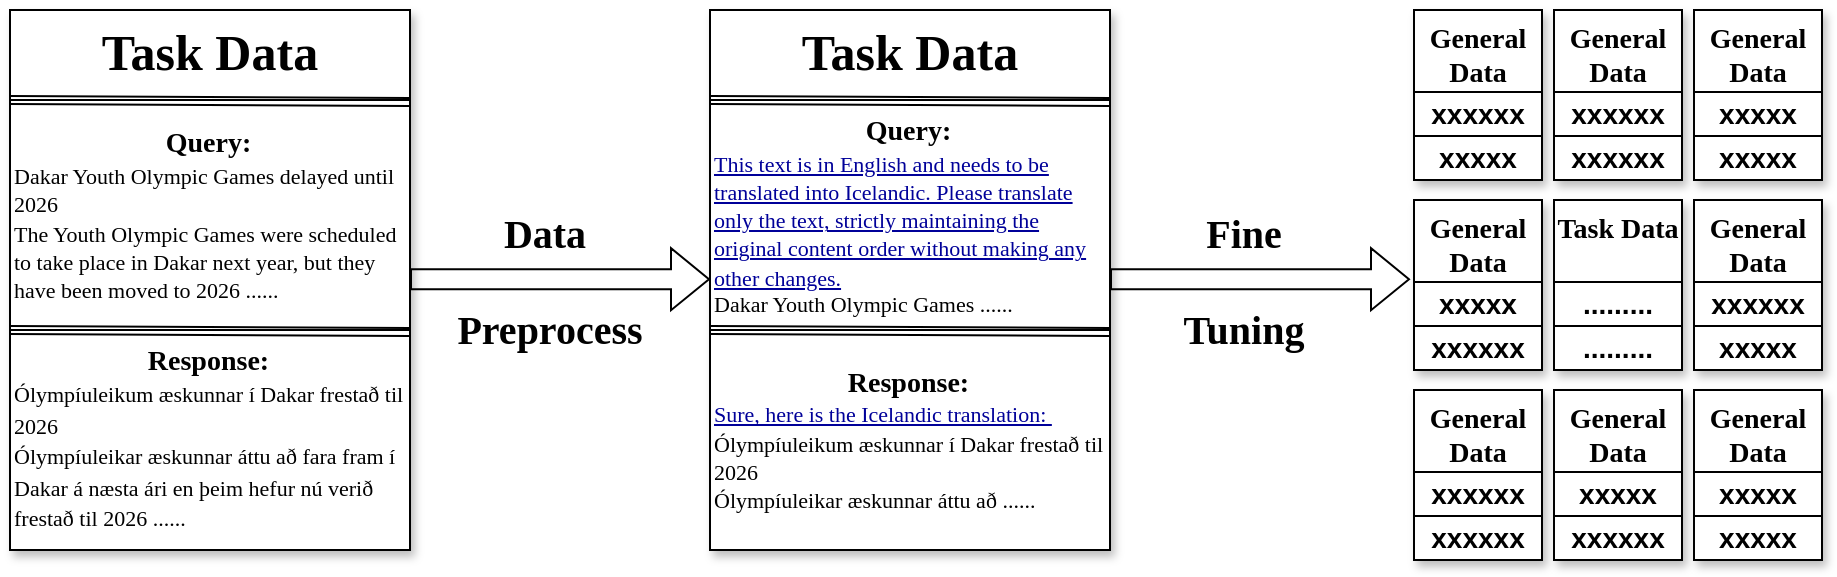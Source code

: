 <mxfile version="24.2.0" type="github">
  <diagram name="第 1 页" id="p_iAi44Ry-NSHgKV5wpp">
    <mxGraphModel dx="1002" dy="569" grid="1" gridSize="10" guides="1" tooltips="1" connect="1" arrows="1" fold="1" page="1" pageScale="1" pageWidth="827" pageHeight="1169" math="0" shadow="0">
      <root>
        <mxCell id="0" />
        <mxCell id="1" parent="0" />
        <mxCell id="bFsspwIS_Gko53YMK19D-11" value="&lt;font style=&quot;font-size: 20px;&quot;&gt;&lt;span style=&quot;font-size: 20px;&quot;&gt;Data&amp;nbsp;&lt;/span&gt;&lt;/font&gt;&lt;div style=&quot;font-size: 20px;&quot;&gt;&lt;font style=&quot;font-size: 20px;&quot;&gt;&lt;span style=&quot;font-size: 20px;&quot;&gt;&lt;br style=&quot;font-size: 20px;&quot;&gt;&lt;/span&gt;&lt;/font&gt;&lt;/div&gt;&lt;div style=&quot;font-size: 20px;&quot;&gt;&lt;font style=&quot;font-size: 20px;&quot;&gt;&lt;span style=&quot;font-size: 20px;&quot;&gt;Preprocess&lt;/span&gt;&lt;/font&gt;&lt;/div&gt;" style="rounded=0;whiteSpace=wrap;html=1;strokeColor=none;fontFamily=Tahoma;fontSize=20;fontStyle=1" vertex="1" parent="1">
          <mxGeometry x="280" y="330" width="120" height="10" as="geometry" />
        </mxCell>
        <mxCell id="bFsspwIS_Gko53YMK19D-1" value="&lt;b style=&quot;font-size: 25px;&quot;&gt;&lt;font style=&quot;font-size: 25px; font-style: normal;&quot;&gt;Task Data&lt;/font&gt;&lt;/b&gt;" style="shape=note;size=0;whiteSpace=wrap;html=1;align=center;verticalAlign=top;fontSize=25;fontFamily=Georgia;shadow=1;fontStyle=2;strokeColor=#000000;strokeWidth=1;" vertex="1" parent="1">
          <mxGeometry x="70" y="200" width="200" height="270" as="geometry" />
        </mxCell>
        <mxCell id="bFsspwIS_Gko53YMK19D-2" value="&lt;div style=&quot;text-align: center; font-size: 14px;&quot;&gt;&lt;span style=&quot;background-color: initial;&quot;&gt;&lt;b&gt;&lt;font style=&quot;font-size: 14px;&quot;&gt;Query&lt;/font&gt;:&amp;nbsp;&lt;/b&gt;&lt;/span&gt;&lt;/div&gt;&lt;div style=&quot;font-size: 11px; line-height: 130%;&quot;&gt;&lt;font style=&quot;font-size: 11px;&quot;&gt;Dakar Youth Olympic Games delayed until 2026&lt;/font&gt;&lt;/div&gt;&lt;div style=&quot;font-size: 11px; line-height: 130%;&quot;&gt;&lt;font style=&quot;font-size: 11px;&quot;&gt;The Youth Olympic Games were scheduled to take place in Dakar next year, but they have been moved to 2026 ......&lt;/font&gt;&lt;/div&gt;" style="whiteSpace=wrap;html=1;align=left;fontFamily=Comic Sans MS;textShadow=0;strokeColor=default;strokeWidth=1;verticalAlign=middle;" vertex="1" parent="1">
          <mxGeometry x="70" y="245" width="200" height="115" as="geometry" />
        </mxCell>
        <mxCell id="bFsspwIS_Gko53YMK19D-3" value="&lt;div style=&quot;text-align: center;&quot;&gt;&lt;b style=&quot;font-size: 14px; font-family: &amp;quot;Comic Sans MS&amp;quot;; background-color: initial;&quot;&gt;Response:&amp;nbsp;&lt;/b&gt;&lt;/div&gt;&lt;div style=&quot;line-height: 130%;&quot;&gt;&lt;font face=&quot;Comic Sans MS&quot;&gt;&lt;span style=&quot;font-size: 11px;&quot;&gt;Ólympíuleikum æskunnar í Dakar frestað til 2026&lt;/span&gt;&lt;/font&gt;&lt;/div&gt;&lt;div style=&quot;line-height: 130%;&quot;&gt;&lt;font face=&quot;Comic Sans MS&quot;&gt;&lt;span style=&quot;font-size: 11px;&quot;&gt;Ólympíuleikar æskunnar áttu að fara fram í Dakar á næsta ári en þeim hefur nú verið frestað til 2026 ......&lt;/span&gt;&lt;/font&gt;&lt;br&gt;&lt;/div&gt;" style="whiteSpace=wrap;html=1;align=left;textShadow=0;" vertex="1" parent="1">
          <mxGeometry x="70" y="360" width="200" height="110" as="geometry" />
        </mxCell>
        <mxCell id="bFsspwIS_Gko53YMK19D-4" value="" style="shape=link;html=1;rounded=0;entryX=1;entryY=1;entryDx=0;entryDy=0;strokeColor=default;labelBackgroundColor=#000000;" edge="1" parent="1">
          <mxGeometry width="100" relative="1" as="geometry">
            <mxPoint x="70" y="245" as="sourcePoint" />
            <mxPoint x="270" y="246" as="targetPoint" />
          </mxGeometry>
        </mxCell>
        <mxCell id="bFsspwIS_Gko53YMK19D-5" value="" style="shape=link;html=1;rounded=0;entryX=1;entryY=1;entryDx=0;entryDy=0;strokeColor=default;labelBackgroundColor=#000000;" edge="1" parent="1">
          <mxGeometry width="100" relative="1" as="geometry">
            <mxPoint x="70" y="360" as="sourcePoint" />
            <mxPoint x="270" y="361" as="targetPoint" />
          </mxGeometry>
        </mxCell>
        <mxCell id="bFsspwIS_Gko53YMK19D-8" value="&lt;b style=&quot;font-size: 25px;&quot;&gt;&lt;font style=&quot;font-size: 25px; font-style: normal;&quot;&gt;Task Data&lt;/font&gt;&lt;/b&gt;" style="shape=note;size=0;whiteSpace=wrap;html=1;align=center;verticalAlign=top;fontSize=25;fontFamily=Georgia;shadow=1;fontStyle=2;strokeColor=#000000;strokeWidth=1;" vertex="1" parent="1">
          <mxGeometry x="420" y="200" width="200" height="270" as="geometry" />
        </mxCell>
        <mxCell id="bFsspwIS_Gko53YMK19D-9" value="&lt;div style=&quot;text-align: center; font-size: 11px;&quot;&gt;&lt;span style=&quot;background-color: initial; font-size: 11px;&quot;&gt;&lt;b style=&quot;font-size: 14px;&quot;&gt;&lt;font style=&quot;font-size: 14px;&quot;&gt;&lt;font style=&quot;font-size: 14px;&quot;&gt;Query&lt;/font&gt;:&amp;nbsp;&lt;/font&gt;&lt;/b&gt;&lt;/span&gt;&lt;/div&gt;&lt;div style=&quot;font-size: 11px; line-height: 130%;&quot;&gt;&lt;font color=&quot;#000099&quot; style=&quot;font-size: 11px;&quot;&gt;&lt;span style=&quot;font-size: 11px;&quot;&gt;&lt;u&gt;This text is in English and needs to be translated into Icelandic. Please translate only the text, strictly maintaining the original content order without making any other changes.&lt;/u&gt;&lt;/span&gt;&lt;/font&gt;&lt;/div&gt;&lt;div style=&quot;font-size: 11px;&quot;&gt;&lt;font style=&quot;font-size: 11px;&quot;&gt;Dakar Youth Olympic Games ......&lt;/font&gt;&lt;br style=&quot;font-size: 11px;&quot;&gt;&lt;/div&gt;" style="whiteSpace=wrap;html=1;align=left;fontFamily=Comic Sans MS;textShadow=0;strokeColor=default;strokeWidth=1;verticalAlign=middle;fontSize=11;" vertex="1" parent="1">
          <mxGeometry x="420" y="245" width="200" height="115" as="geometry" />
        </mxCell>
        <mxCell id="bFsspwIS_Gko53YMK19D-10" value="&lt;div style=&quot;text-align: center;&quot;&gt;&lt;b style=&quot;font-size: 14px; font-family: &amp;quot;Comic Sans MS&amp;quot;; background-color: initial;&quot;&gt;Response:&amp;nbsp;&lt;/b&gt;&lt;/div&gt;&lt;div style=&quot;font-size: 11px; line-height: 130%;&quot;&gt;&lt;font color=&quot;#000099&quot; style=&quot;font-size: 11px;&quot; face=&quot;Comic Sans MS&quot;&gt;&lt;u style=&quot;&quot;&gt;Sure, here is the Icelandic translation:&amp;nbsp;&lt;/u&gt;&lt;/font&gt;&lt;div style=&quot;line-height: 130%;&quot;&gt;&lt;font style=&quot;font-size: 11px;&quot; face=&quot;Comic Sans MS&quot;&gt;Ólympíuleikum æskunnar í Dakar frestað til 2026&lt;/font&gt;&lt;/div&gt;&lt;div style=&quot;line-height: 130%;&quot;&gt;&lt;font style=&quot;font-size: 11px;&quot; face=&quot;Comic Sans MS&quot;&gt;Ólympíuleikar æskunnar áttu að ......&lt;/font&gt;&lt;br&gt;&lt;/div&gt;&lt;/div&gt;" style="whiteSpace=wrap;html=1;align=left;textShadow=0;" vertex="1" parent="1">
          <mxGeometry x="420" y="360" width="200" height="110" as="geometry" />
        </mxCell>
        <mxCell id="bFsspwIS_Gko53YMK19D-13" value="&lt;b&gt;Fine&lt;/b&gt;&lt;div&gt;&lt;b&gt;&lt;br&gt;&lt;/b&gt;&lt;/div&gt;&lt;div&gt;&lt;b&gt;Tuning&lt;/b&gt;&lt;/div&gt;" style="rounded=0;whiteSpace=wrap;html=1;strokeColor=none;fontFamily=Verdana;fontSize=20;" vertex="1" parent="1">
          <mxGeometry x="627" y="330" width="120" height="10" as="geometry" />
        </mxCell>
        <mxCell id="bFsspwIS_Gko53YMK19D-15" style="edgeStyle=orthogonalEdgeStyle;rounded=0;orthogonalLoop=1;jettySize=auto;html=1;shape=flexArrow;" edge="1" parent="1">
          <mxGeometry relative="1" as="geometry">
            <mxPoint x="770" y="334.58" as="targetPoint" />
            <mxPoint x="620" y="334.58" as="sourcePoint" />
          </mxGeometry>
        </mxCell>
        <mxCell id="bFsspwIS_Gko53YMK19D-17" style="edgeStyle=orthogonalEdgeStyle;rounded=0;orthogonalLoop=1;jettySize=auto;html=1;shape=flexArrow;" edge="1" parent="1">
          <mxGeometry relative="1" as="geometry">
            <mxPoint x="420" y="334.58" as="targetPoint" />
            <mxPoint x="270" y="334.58" as="sourcePoint" />
          </mxGeometry>
        </mxCell>
        <mxCell id="bFsspwIS_Gko53YMK19D-18" value="&lt;b style=&quot;font-size: 14px;&quot;&gt;&lt;font style=&quot;font-style: normal; font-size: 14px;&quot;&gt;General&lt;/font&gt;&lt;/b&gt;&lt;div style=&quot;font-size: 14px;&quot;&gt;&lt;span style=&quot;font-style: normal; font-size: 14px;&quot;&gt;&lt;b style=&quot;font-size: 14px;&quot;&gt;&lt;font style=&quot;font-size: 14px;&quot;&gt;Data&lt;/font&gt;&lt;/b&gt;&lt;/span&gt;&lt;/div&gt;" style="shape=note;size=0;whiteSpace=wrap;html=1;align=center;verticalAlign=top;fontSize=14;fontFamily=Georgia;shadow=1;fontStyle=2;strokeColor=#000000;strokeWidth=1;" vertex="1" parent="1">
          <mxGeometry x="772" y="200" width="64" height="85" as="geometry" />
        </mxCell>
        <mxCell id="bFsspwIS_Gko53YMK19D-25" value="&lt;b style=&quot;font-size: 14px;&quot;&gt;&lt;font style=&quot;font-size: 14px; font-style: normal;&quot;&gt;Task Data&lt;/font&gt;&lt;/b&gt;" style="shape=note;size=0;whiteSpace=wrap;html=1;align=center;verticalAlign=top;fontSize=14;fontFamily=Georgia;shadow=1;fontStyle=2;strokeColor=#000000;strokeWidth=1;" vertex="1" parent="1">
          <mxGeometry x="842" y="295" width="64" height="85" as="geometry" />
        </mxCell>
        <mxCell id="bFsspwIS_Gko53YMK19D-29" value="&lt;b style=&quot;font-size: 14px;&quot;&gt;&lt;font style=&quot;font-style: normal; font-size: 14px;&quot;&gt;General&lt;/font&gt;&lt;/b&gt;&lt;div style=&quot;font-size: 14px;&quot;&gt;&lt;span style=&quot;font-style: normal; font-size: 14px;&quot;&gt;&lt;b style=&quot;font-size: 14px;&quot;&gt;&lt;font style=&quot;font-size: 14px;&quot;&gt;Data&lt;/font&gt;&lt;/b&gt;&lt;/span&gt;&lt;/div&gt;" style="shape=note;size=0;whiteSpace=wrap;html=1;align=center;verticalAlign=top;fontSize=14;fontFamily=Georgia;shadow=1;fontStyle=2;strokeColor=#000000;strokeWidth=1;" vertex="1" parent="1">
          <mxGeometry x="842" y="200" width="64" height="85" as="geometry" />
        </mxCell>
        <mxCell id="bFsspwIS_Gko53YMK19D-30" value="&lt;b style=&quot;font-size: 14px;&quot;&gt;&lt;font style=&quot;font-style: normal; font-size: 14px;&quot;&gt;General&lt;/font&gt;&lt;/b&gt;&lt;div style=&quot;font-size: 14px;&quot;&gt;&lt;span style=&quot;font-style: normal; font-size: 14px;&quot;&gt;&lt;b style=&quot;font-size: 14px;&quot;&gt;&lt;font style=&quot;font-size: 14px;&quot;&gt;Data&lt;/font&gt;&lt;/b&gt;&lt;/span&gt;&lt;/div&gt;" style="shape=note;size=0;whiteSpace=wrap;html=1;align=center;verticalAlign=top;fontSize=14;fontFamily=Georgia;shadow=1;fontStyle=2;strokeColor=#000000;strokeWidth=1;" vertex="1" parent="1">
          <mxGeometry x="912" y="200" width="64" height="85" as="geometry" />
        </mxCell>
        <mxCell id="bFsspwIS_Gko53YMK19D-31" value="&lt;b style=&quot;font-size: 14px;&quot;&gt;&lt;font style=&quot;font-style: normal; font-size: 14px;&quot;&gt;General&lt;/font&gt;&lt;/b&gt;&lt;div style=&quot;font-size: 14px;&quot;&gt;&lt;span style=&quot;font-style: normal; font-size: 14px;&quot;&gt;&lt;b style=&quot;font-size: 14px;&quot;&gt;&lt;font style=&quot;font-size: 14px;&quot;&gt;Data&lt;/font&gt;&lt;/b&gt;&lt;/span&gt;&lt;/div&gt;" style="shape=note;size=0;whiteSpace=wrap;html=1;align=center;verticalAlign=top;fontSize=14;fontFamily=Georgia;shadow=1;fontStyle=2;strokeColor=#000000;strokeWidth=1;" vertex="1" parent="1">
          <mxGeometry x="772" y="295" width="64" height="85" as="geometry" />
        </mxCell>
        <mxCell id="bFsspwIS_Gko53YMK19D-32" value="&lt;b style=&quot;font-size: 14px;&quot;&gt;&lt;font style=&quot;font-style: normal; font-size: 14px;&quot;&gt;General&lt;/font&gt;&lt;/b&gt;&lt;div style=&quot;font-size: 14px;&quot;&gt;&lt;span style=&quot;font-style: normal; font-size: 14px;&quot;&gt;&lt;b style=&quot;font-size: 14px;&quot;&gt;&lt;font style=&quot;font-size: 14px;&quot;&gt;Data&lt;/font&gt;&lt;/b&gt;&lt;/span&gt;&lt;/div&gt;" style="shape=note;size=0;whiteSpace=wrap;html=1;align=center;verticalAlign=top;fontSize=14;fontFamily=Georgia;shadow=1;fontStyle=2;strokeColor=#000000;strokeWidth=1;" vertex="1" parent="1">
          <mxGeometry x="912" y="295" width="64" height="85" as="geometry" />
        </mxCell>
        <mxCell id="bFsspwIS_Gko53YMK19D-33" value="&lt;b style=&quot;font-size: 14px;&quot;&gt;&lt;font style=&quot;font-style: normal; font-size: 14px;&quot;&gt;General&lt;/font&gt;&lt;/b&gt;&lt;div style=&quot;font-size: 14px;&quot;&gt;&lt;span style=&quot;font-style: normal; font-size: 14px;&quot;&gt;&lt;b style=&quot;font-size: 14px;&quot;&gt;&lt;font style=&quot;font-size: 14px;&quot;&gt;Data&lt;/font&gt;&lt;/b&gt;&lt;/span&gt;&lt;/div&gt;" style="shape=note;size=0;whiteSpace=wrap;html=1;align=center;verticalAlign=top;fontSize=14;fontFamily=Georgia;shadow=1;fontStyle=2;strokeColor=#000000;strokeWidth=1;" vertex="1" parent="1">
          <mxGeometry x="772" y="390" width="64" height="85" as="geometry" />
        </mxCell>
        <mxCell id="bFsspwIS_Gko53YMK19D-34" value="&lt;b style=&quot;font-size: 14px;&quot;&gt;&lt;font style=&quot;font-style: normal; font-size: 14px;&quot;&gt;General&lt;/font&gt;&lt;/b&gt;&lt;div style=&quot;font-size: 14px;&quot;&gt;&lt;span style=&quot;font-style: normal; font-size: 14px;&quot;&gt;&lt;b style=&quot;font-size: 14px;&quot;&gt;&lt;font style=&quot;font-size: 14px;&quot;&gt;Data&lt;/font&gt;&lt;/b&gt;&lt;/span&gt;&lt;/div&gt;" style="shape=note;size=0;whiteSpace=wrap;html=1;align=center;verticalAlign=top;fontSize=14;fontFamily=Georgia;shadow=1;fontStyle=2;strokeColor=#000000;strokeWidth=1;" vertex="1" parent="1">
          <mxGeometry x="842" y="390" width="64" height="85" as="geometry" />
        </mxCell>
        <mxCell id="bFsspwIS_Gko53YMK19D-35" value="&lt;b style=&quot;font-size: 14px;&quot;&gt;&lt;font style=&quot;font-style: normal; font-size: 14px;&quot;&gt;General&lt;/font&gt;&lt;/b&gt;&lt;div style=&quot;font-size: 14px;&quot;&gt;&lt;span style=&quot;font-style: normal; font-size: 14px;&quot;&gt;&lt;b style=&quot;font-size: 14px;&quot;&gt;&lt;font style=&quot;font-size: 14px;&quot;&gt;Data&lt;/font&gt;&lt;/b&gt;&lt;/span&gt;&lt;/div&gt;" style="shape=note;size=0;whiteSpace=wrap;html=1;align=center;verticalAlign=top;fontSize=14;fontFamily=Georgia;shadow=1;fontStyle=2;strokeColor=#000000;strokeWidth=1;" vertex="1" parent="1">
          <mxGeometry x="912" y="390" width="64" height="85" as="geometry" />
        </mxCell>
        <mxCell id="bFsspwIS_Gko53YMK19D-36" value="&lt;font style=&quot;font-size: 14px;&quot;&gt;xxxxxx&lt;/font&gt;" style="rounded=0;whiteSpace=wrap;html=1;fontStyle=1;fontFamily=Helvetica;" vertex="1" parent="1">
          <mxGeometry x="772" y="241" width="64" height="22" as="geometry" />
        </mxCell>
        <mxCell id="bFsspwIS_Gko53YMK19D-37" value="&lt;b style=&quot;font-size: 14px;&quot;&gt;&lt;font style=&quot;font-size: 14px;&quot;&gt;xxxxx&lt;/font&gt;&lt;/b&gt;" style="rounded=0;whiteSpace=wrap;html=1;fontSize=14;" vertex="1" parent="1">
          <mxGeometry x="772" y="263" width="64" height="22" as="geometry" />
        </mxCell>
        <mxCell id="bFsspwIS_Gko53YMK19D-38" value="&lt;font style=&quot;font-size: 14px;&quot;&gt;xxxxxx&lt;/font&gt;" style="rounded=0;whiteSpace=wrap;html=1;fontStyle=1" vertex="1" parent="1">
          <mxGeometry x="842" y="241" width="64" height="22" as="geometry" />
        </mxCell>
        <mxCell id="bFsspwIS_Gko53YMK19D-39" value="&lt;font style=&quot;font-size: 14px;&quot;&gt;xxxxxx&lt;/font&gt;" style="rounded=0;whiteSpace=wrap;html=1;fontStyle=1" vertex="1" parent="1">
          <mxGeometry x="842" y="263" width="64" height="22" as="geometry" />
        </mxCell>
        <mxCell id="bFsspwIS_Gko53YMK19D-44" value="&lt;font style=&quot;font-size: 14px;&quot;&gt;.........&lt;/font&gt;" style="rounded=0;whiteSpace=wrap;html=1;fontStyle=1" vertex="1" parent="1">
          <mxGeometry x="842" y="358" width="64" height="22" as="geometry" />
        </mxCell>
        <mxCell id="bFsspwIS_Gko53YMK19D-45" value="&lt;font style=&quot;font-size: 14px;&quot;&gt;.........&lt;/font&gt;" style="rounded=0;whiteSpace=wrap;html=1;fontStyle=1" vertex="1" parent="1">
          <mxGeometry x="842" y="336" width="64" height="22" as="geometry" />
        </mxCell>
        <mxCell id="bFsspwIS_Gko53YMK19D-54" value="" style="shape=link;html=1;rounded=0;entryX=1;entryY=1;entryDx=0;entryDy=0;strokeColor=default;labelBackgroundColor=#000000;" edge="1" parent="1">
          <mxGeometry width="100" relative="1" as="geometry">
            <mxPoint x="420" y="245" as="sourcePoint" />
            <mxPoint x="620" y="246" as="targetPoint" />
          </mxGeometry>
        </mxCell>
        <mxCell id="bFsspwIS_Gko53YMK19D-55" value="" style="shape=link;html=1;rounded=0;entryX=1;entryY=1;entryDx=0;entryDy=0;strokeColor=default;labelBackgroundColor=#000000;" edge="1" parent="1">
          <mxGeometry width="100" relative="1" as="geometry">
            <mxPoint x="420" y="360" as="sourcePoint" />
            <mxPoint x="620" y="361" as="targetPoint" />
          </mxGeometry>
        </mxCell>
        <mxCell id="bFsspwIS_Gko53YMK19D-56" value="&lt;b style=&quot;font-size: 14px;&quot;&gt;&lt;font style=&quot;font-size: 14px;&quot;&gt;xxxxx&lt;/font&gt;&lt;/b&gt;" style="rounded=0;whiteSpace=wrap;html=1;fontSize=14;" vertex="1" parent="1">
          <mxGeometry x="912" y="241" width="64" height="22" as="geometry" />
        </mxCell>
        <mxCell id="bFsspwIS_Gko53YMK19D-57" value="&lt;b style=&quot;font-size: 14px;&quot;&gt;&lt;font style=&quot;font-size: 14px;&quot;&gt;xxxxx&lt;/font&gt;&lt;/b&gt;" style="rounded=0;whiteSpace=wrap;html=1;fontSize=14;" vertex="1" parent="1">
          <mxGeometry x="912" y="263" width="64" height="22" as="geometry" />
        </mxCell>
        <mxCell id="bFsspwIS_Gko53YMK19D-59" value="&lt;b style=&quot;font-size: 14px;&quot;&gt;&lt;font style=&quot;font-size: 14px;&quot;&gt;xxxxx&lt;/font&gt;&lt;/b&gt;" style="rounded=0;whiteSpace=wrap;html=1;fontSize=14;" vertex="1" parent="1">
          <mxGeometry x="772" y="336" width="64" height="22" as="geometry" />
        </mxCell>
        <mxCell id="bFsspwIS_Gko53YMK19D-60" value="&lt;b style=&quot;font-size: 14px;&quot;&gt;&lt;font style=&quot;font-size: 14px;&quot;&gt;xxxxx&lt;/font&gt;&lt;/b&gt;" style="rounded=0;whiteSpace=wrap;html=1;fontSize=14;" vertex="1" parent="1">
          <mxGeometry x="842" y="431" width="64" height="22" as="geometry" />
        </mxCell>
        <mxCell id="bFsspwIS_Gko53YMK19D-61" value="&lt;font style=&quot;font-size: 14px;&quot;&gt;xxxxxx&lt;/font&gt;" style="rounded=0;whiteSpace=wrap;html=1;fontStyle=1;fontFamily=Helvetica;" vertex="1" parent="1">
          <mxGeometry x="772" y="358" width="64" height="22" as="geometry" />
        </mxCell>
        <mxCell id="bFsspwIS_Gko53YMK19D-63" value="&lt;font style=&quot;font-size: 14px;&quot;&gt;xxxxxx&lt;/font&gt;" style="rounded=0;whiteSpace=wrap;html=1;fontStyle=1;fontFamily=Helvetica;" vertex="1" parent="1">
          <mxGeometry x="772" y="431" width="64" height="22" as="geometry" />
        </mxCell>
        <mxCell id="bFsspwIS_Gko53YMK19D-64" value="&lt;font style=&quot;font-size: 14px;&quot;&gt;xxxxxx&lt;/font&gt;" style="rounded=0;whiteSpace=wrap;html=1;fontStyle=1;fontFamily=Helvetica;" vertex="1" parent="1">
          <mxGeometry x="772" y="453" width="64" height="22" as="geometry" />
        </mxCell>
        <mxCell id="bFsspwIS_Gko53YMK19D-65" value="&lt;font style=&quot;font-size: 14px;&quot;&gt;xxxxxx&lt;/font&gt;" style="rounded=0;whiteSpace=wrap;html=1;fontStyle=1;fontFamily=Helvetica;" vertex="1" parent="1">
          <mxGeometry x="842" y="453" width="64" height="22" as="geometry" />
        </mxCell>
        <mxCell id="bFsspwIS_Gko53YMK19D-67" value="&lt;b style=&quot;font-size: 14px;&quot;&gt;&lt;font style=&quot;font-size: 14px;&quot;&gt;xxxxx&lt;/font&gt;&lt;/b&gt;" style="rounded=0;whiteSpace=wrap;html=1;fontSize=14;" vertex="1" parent="1">
          <mxGeometry x="912" y="453" width="64" height="22" as="geometry" />
        </mxCell>
        <mxCell id="bFsspwIS_Gko53YMK19D-68" value="&lt;b style=&quot;font-size: 14px;&quot;&gt;&lt;font style=&quot;font-size: 14px;&quot;&gt;xxxxx&lt;/font&gt;&lt;/b&gt;" style="rounded=0;whiteSpace=wrap;html=1;fontSize=14;" vertex="1" parent="1">
          <mxGeometry x="912" y="431" width="64" height="22" as="geometry" />
        </mxCell>
        <mxCell id="bFsspwIS_Gko53YMK19D-69" value="&lt;b style=&quot;font-size: 14px;&quot;&gt;&lt;font style=&quot;font-size: 14px;&quot;&gt;xxxxx&lt;/font&gt;&lt;/b&gt;" style="rounded=0;whiteSpace=wrap;html=1;fontSize=14;" vertex="1" parent="1">
          <mxGeometry x="912" y="358" width="64" height="22" as="geometry" />
        </mxCell>
        <mxCell id="bFsspwIS_Gko53YMK19D-71" value="&lt;font style=&quot;font-size: 14px;&quot;&gt;xxxxxx&lt;/font&gt;" style="rounded=0;whiteSpace=wrap;html=1;fontStyle=1;fontFamily=Helvetica;" vertex="1" parent="1">
          <mxGeometry x="912" y="336" width="64" height="22" as="geometry" />
        </mxCell>
      </root>
    </mxGraphModel>
  </diagram>
</mxfile>
